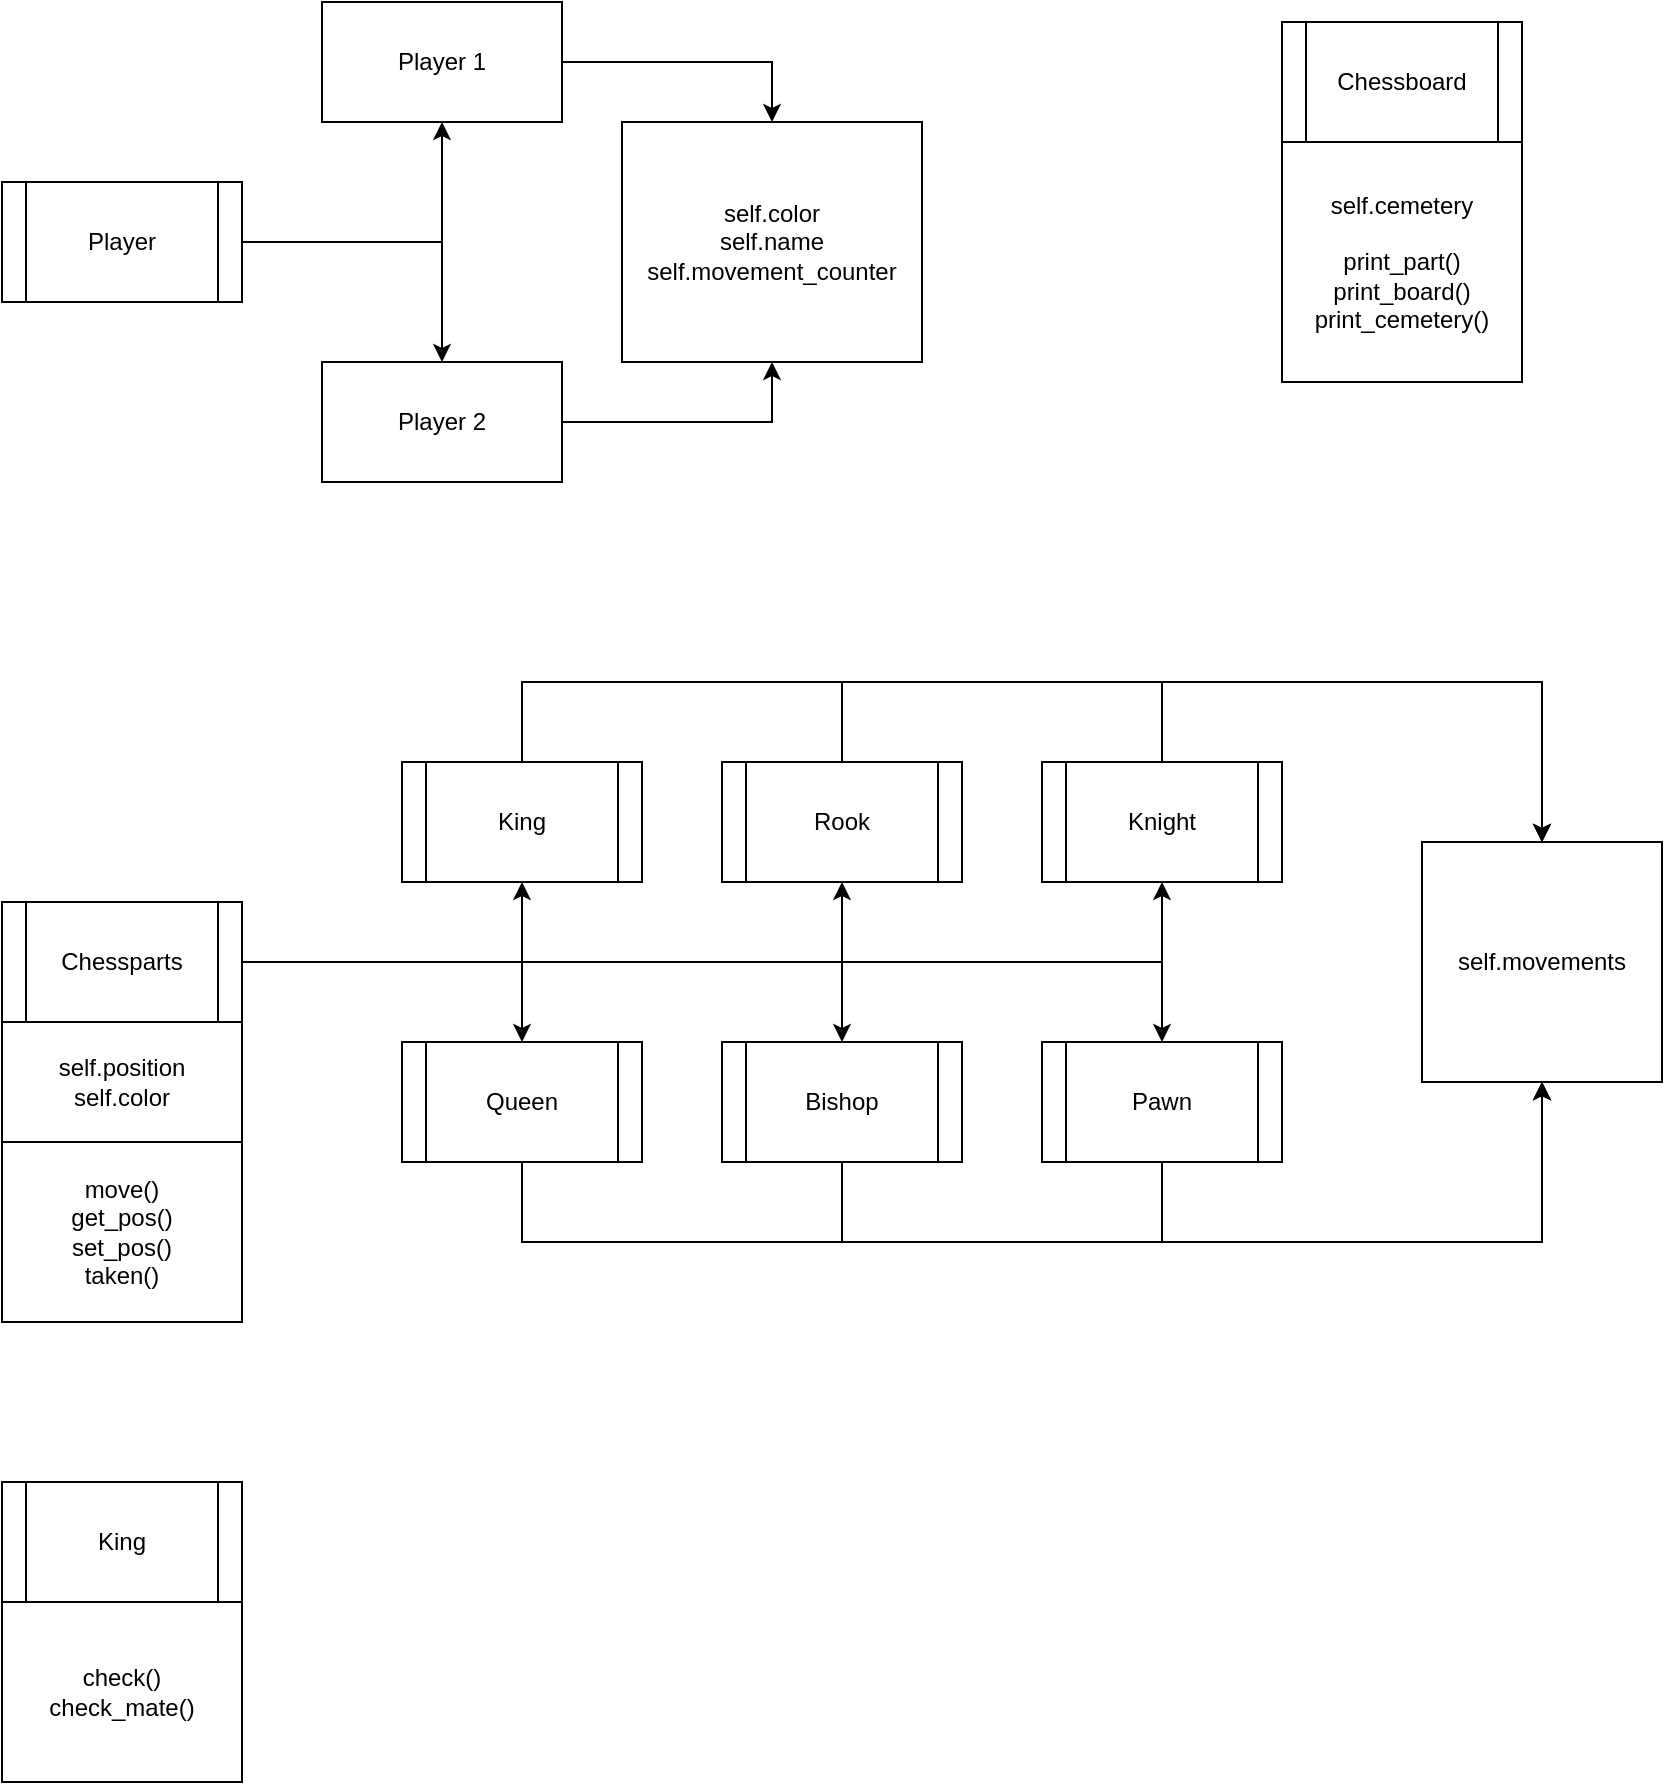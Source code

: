 <mxfile version="13.6.2" type="device"><diagram id="C5RBs43oDa-KdzZeNtuy" name="Class Architecture"><mxGraphModel dx="1490" dy="641" grid="1" gridSize="10" guides="1" tooltips="1" connect="1" arrows="1" fold="1" page="1" pageScale="1" pageWidth="827" pageHeight="1169" math="0" shadow="0"><root><mxCell id="WIyWlLk6GJQsqaUBKTNV-0"/><mxCell id="WIyWlLk6GJQsqaUBKTNV-1" parent="WIyWlLk6GJQsqaUBKTNV-0"/><mxCell id="pXIvDDEzCisED_3DfA8O-19" style="edgeStyle=orthogonalEdgeStyle;rounded=0;orthogonalLoop=1;jettySize=auto;html=1;entryX=0.5;entryY=1;entryDx=0;entryDy=0;" edge="1" parent="WIyWlLk6GJQsqaUBKTNV-1" source="pXIvDDEzCisED_3DfA8O-16" target="pXIvDDEzCisED_3DfA8O-17"><mxGeometry relative="1" as="geometry"/></mxCell><mxCell id="pXIvDDEzCisED_3DfA8O-20" style="edgeStyle=orthogonalEdgeStyle;rounded=0;orthogonalLoop=1;jettySize=auto;html=1;entryX=0.5;entryY=0;entryDx=0;entryDy=0;" edge="1" parent="WIyWlLk6GJQsqaUBKTNV-1" source="pXIvDDEzCisED_3DfA8O-16" target="pXIvDDEzCisED_3DfA8O-18"><mxGeometry relative="1" as="geometry"/></mxCell><mxCell id="pXIvDDEzCisED_3DfA8O-16" value="Player" style="shape=process;whiteSpace=wrap;html=1;backgroundOutline=1;" vertex="1" parent="WIyWlLk6GJQsqaUBKTNV-1"><mxGeometry x="40" y="150" width="120" height="60" as="geometry"/></mxCell><mxCell id="pXIvDDEzCisED_3DfA8O-39" style="edgeStyle=orthogonalEdgeStyle;rounded=0;orthogonalLoop=1;jettySize=auto;html=1;entryX=0.5;entryY=0;entryDx=0;entryDy=0;" edge="1" parent="WIyWlLk6GJQsqaUBKTNV-1" source="pXIvDDEzCisED_3DfA8O-17" target="pXIvDDEzCisED_3DfA8O-37"><mxGeometry relative="1" as="geometry"/></mxCell><mxCell id="pXIvDDEzCisED_3DfA8O-17" value="Player 1" style="rounded=0;whiteSpace=wrap;html=1;" vertex="1" parent="WIyWlLk6GJQsqaUBKTNV-1"><mxGeometry x="200" y="60" width="120" height="60" as="geometry"/></mxCell><mxCell id="pXIvDDEzCisED_3DfA8O-40" style="edgeStyle=orthogonalEdgeStyle;rounded=0;orthogonalLoop=1;jettySize=auto;html=1;entryX=0.5;entryY=1;entryDx=0;entryDy=0;" edge="1" parent="WIyWlLk6GJQsqaUBKTNV-1" source="pXIvDDEzCisED_3DfA8O-18" target="pXIvDDEzCisED_3DfA8O-37"><mxGeometry relative="1" as="geometry"/></mxCell><mxCell id="pXIvDDEzCisED_3DfA8O-18" value="Player 2" style="rounded=0;whiteSpace=wrap;html=1;" vertex="1" parent="WIyWlLk6GJQsqaUBKTNV-1"><mxGeometry x="200" y="240" width="120" height="60" as="geometry"/></mxCell><mxCell id="pXIvDDEzCisED_3DfA8O-29" style="edgeStyle=orthogonalEdgeStyle;rounded=0;orthogonalLoop=1;jettySize=auto;html=1;entryX=0.5;entryY=1;entryDx=0;entryDy=0;" edge="1" parent="WIyWlLk6GJQsqaUBKTNV-1" source="pXIvDDEzCisED_3DfA8O-21" target="pXIvDDEzCisED_3DfA8O-27"><mxGeometry relative="1" as="geometry"/></mxCell><mxCell id="pXIvDDEzCisED_3DfA8O-30" style="edgeStyle=orthogonalEdgeStyle;rounded=0;orthogonalLoop=1;jettySize=auto;html=1;entryX=0.5;entryY=0;entryDx=0;entryDy=0;" edge="1" parent="WIyWlLk6GJQsqaUBKTNV-1" source="pXIvDDEzCisED_3DfA8O-21" target="pXIvDDEzCisED_3DfA8O-28"><mxGeometry relative="1" as="geometry"/></mxCell><mxCell id="pXIvDDEzCisED_3DfA8O-31" style="edgeStyle=orthogonalEdgeStyle;rounded=0;orthogonalLoop=1;jettySize=auto;html=1;entryX=0.5;entryY=0;entryDx=0;entryDy=0;" edge="1" parent="WIyWlLk6GJQsqaUBKTNV-1" source="pXIvDDEzCisED_3DfA8O-21" target="pXIvDDEzCisED_3DfA8O-26"><mxGeometry relative="1" as="geometry"/></mxCell><mxCell id="pXIvDDEzCisED_3DfA8O-32" style="edgeStyle=orthogonalEdgeStyle;rounded=0;orthogonalLoop=1;jettySize=auto;html=1;entryX=0.5;entryY=1;entryDx=0;entryDy=0;" edge="1" parent="WIyWlLk6GJQsqaUBKTNV-1" source="pXIvDDEzCisED_3DfA8O-21" target="pXIvDDEzCisED_3DfA8O-25"><mxGeometry relative="1" as="geometry"/></mxCell><mxCell id="pXIvDDEzCisED_3DfA8O-33" style="edgeStyle=orthogonalEdgeStyle;rounded=0;orthogonalLoop=1;jettySize=auto;html=1;entryX=0.5;entryY=1;entryDx=0;entryDy=0;" edge="1" parent="WIyWlLk6GJQsqaUBKTNV-1" source="pXIvDDEzCisED_3DfA8O-21" target="pXIvDDEzCisED_3DfA8O-22"><mxGeometry relative="1" as="geometry"/></mxCell><mxCell id="pXIvDDEzCisED_3DfA8O-34" style="edgeStyle=orthogonalEdgeStyle;rounded=0;orthogonalLoop=1;jettySize=auto;html=1;entryX=0.5;entryY=0;entryDx=0;entryDy=0;" edge="1" parent="WIyWlLk6GJQsqaUBKTNV-1" source="pXIvDDEzCisED_3DfA8O-21" target="pXIvDDEzCisED_3DfA8O-24"><mxGeometry relative="1" as="geometry"/></mxCell><mxCell id="pXIvDDEzCisED_3DfA8O-21" value="Chessparts" style="shape=process;whiteSpace=wrap;html=1;backgroundOutline=1;" vertex="1" parent="WIyWlLk6GJQsqaUBKTNV-1"><mxGeometry x="40" y="510" width="120" height="60" as="geometry"/></mxCell><mxCell id="pXIvDDEzCisED_3DfA8O-48" style="edgeStyle=orthogonalEdgeStyle;rounded=0;orthogonalLoop=1;jettySize=auto;html=1;entryX=0.5;entryY=0;entryDx=0;entryDy=0;" edge="1" parent="WIyWlLk6GJQsqaUBKTNV-1" source="pXIvDDEzCisED_3DfA8O-22" target="pXIvDDEzCisED_3DfA8O-44"><mxGeometry relative="1" as="geometry"><Array as="points"><mxPoint x="300" y="400"/><mxPoint x="810" y="400"/></Array></mxGeometry></mxCell><mxCell id="pXIvDDEzCisED_3DfA8O-22" value="King" style="shape=process;whiteSpace=wrap;html=1;backgroundOutline=1;" vertex="1" parent="WIyWlLk6GJQsqaUBKTNV-1"><mxGeometry x="240" y="440" width="120" height="60" as="geometry"/></mxCell><mxCell id="pXIvDDEzCisED_3DfA8O-49" style="edgeStyle=orthogonalEdgeStyle;rounded=0;orthogonalLoop=1;jettySize=auto;html=1;entryX=0.5;entryY=1;entryDx=0;entryDy=0;" edge="1" parent="WIyWlLk6GJQsqaUBKTNV-1" source="pXIvDDEzCisED_3DfA8O-24" target="pXIvDDEzCisED_3DfA8O-44"><mxGeometry relative="1" as="geometry"><Array as="points"><mxPoint x="300" y="680"/><mxPoint x="810" y="680"/></Array></mxGeometry></mxCell><mxCell id="pXIvDDEzCisED_3DfA8O-24" value="Queen" style="shape=process;whiteSpace=wrap;html=1;backgroundOutline=1;" vertex="1" parent="WIyWlLk6GJQsqaUBKTNV-1"><mxGeometry x="240" y="580" width="120" height="60" as="geometry"/></mxCell><mxCell id="pXIvDDEzCisED_3DfA8O-47" style="edgeStyle=orthogonalEdgeStyle;rounded=0;orthogonalLoop=1;jettySize=auto;html=1;entryX=0.5;entryY=0;entryDx=0;entryDy=0;" edge="1" parent="WIyWlLk6GJQsqaUBKTNV-1" source="pXIvDDEzCisED_3DfA8O-25" target="pXIvDDEzCisED_3DfA8O-44"><mxGeometry relative="1" as="geometry"><Array as="points"><mxPoint x="460" y="400"/><mxPoint x="810" y="400"/></Array></mxGeometry></mxCell><mxCell id="pXIvDDEzCisED_3DfA8O-25" value="Rook" style="shape=process;whiteSpace=wrap;html=1;backgroundOutline=1;" vertex="1" parent="WIyWlLk6GJQsqaUBKTNV-1"><mxGeometry x="400" y="440" width="120" height="60" as="geometry"/></mxCell><mxCell id="pXIvDDEzCisED_3DfA8O-50" style="edgeStyle=orthogonalEdgeStyle;rounded=0;orthogonalLoop=1;jettySize=auto;html=1;entryX=0.5;entryY=1;entryDx=0;entryDy=0;" edge="1" parent="WIyWlLk6GJQsqaUBKTNV-1" source="pXIvDDEzCisED_3DfA8O-26" target="pXIvDDEzCisED_3DfA8O-44"><mxGeometry relative="1" as="geometry"><Array as="points"><mxPoint x="460" y="680"/><mxPoint x="810" y="680"/></Array></mxGeometry></mxCell><mxCell id="pXIvDDEzCisED_3DfA8O-26" value="Bishop" style="shape=process;whiteSpace=wrap;html=1;backgroundOutline=1;" vertex="1" parent="WIyWlLk6GJQsqaUBKTNV-1"><mxGeometry x="400" y="580" width="120" height="60" as="geometry"/></mxCell><mxCell id="pXIvDDEzCisED_3DfA8O-45" style="edgeStyle=orthogonalEdgeStyle;rounded=0;orthogonalLoop=1;jettySize=auto;html=1;entryX=0.5;entryY=0;entryDx=0;entryDy=0;" edge="1" parent="WIyWlLk6GJQsqaUBKTNV-1" source="pXIvDDEzCisED_3DfA8O-27" target="pXIvDDEzCisED_3DfA8O-44"><mxGeometry relative="1" as="geometry"><Array as="points"><mxPoint x="620" y="400"/><mxPoint x="810" y="400"/></Array></mxGeometry></mxCell><mxCell id="pXIvDDEzCisED_3DfA8O-27" value="Knight" style="shape=process;whiteSpace=wrap;html=1;backgroundOutline=1;" vertex="1" parent="WIyWlLk6GJQsqaUBKTNV-1"><mxGeometry x="560" y="440" width="120" height="60" as="geometry"/></mxCell><mxCell id="pXIvDDEzCisED_3DfA8O-52" style="edgeStyle=orthogonalEdgeStyle;rounded=0;orthogonalLoop=1;jettySize=auto;html=1;entryX=0.5;entryY=1;entryDx=0;entryDy=0;" edge="1" parent="WIyWlLk6GJQsqaUBKTNV-1" source="pXIvDDEzCisED_3DfA8O-28" target="pXIvDDEzCisED_3DfA8O-44"><mxGeometry relative="1" as="geometry"><Array as="points"><mxPoint x="620" y="680"/><mxPoint x="810" y="680"/></Array></mxGeometry></mxCell><mxCell id="pXIvDDEzCisED_3DfA8O-28" value="Pawn" style="shape=process;whiteSpace=wrap;html=1;backgroundOutline=1;" vertex="1" parent="WIyWlLk6GJQsqaUBKTNV-1"><mxGeometry x="560" y="580" width="120" height="60" as="geometry"/></mxCell><mxCell id="pXIvDDEzCisED_3DfA8O-35" value="self.position&lt;br&gt;self.color" style="rounded=0;whiteSpace=wrap;html=1;" vertex="1" parent="WIyWlLk6GJQsqaUBKTNV-1"><mxGeometry x="40" y="570" width="120" height="60" as="geometry"/></mxCell><mxCell id="pXIvDDEzCisED_3DfA8O-36" value="move()&lt;br&gt;get_pos()&lt;br&gt;set_pos()&lt;br&gt;taken()" style="rounded=0;whiteSpace=wrap;html=1;" vertex="1" parent="WIyWlLk6GJQsqaUBKTNV-1"><mxGeometry x="40" y="630" width="120" height="90" as="geometry"/></mxCell><mxCell id="pXIvDDEzCisED_3DfA8O-37" value="self.color&lt;br&gt;self.name&lt;br&gt;self.movement_counter" style="rounded=0;whiteSpace=wrap;html=1;" vertex="1" parent="WIyWlLk6GJQsqaUBKTNV-1"><mxGeometry x="350" y="120" width="150" height="120" as="geometry"/></mxCell><mxCell id="pXIvDDEzCisED_3DfA8O-44" value="self.movements" style="rounded=0;whiteSpace=wrap;html=1;" vertex="1" parent="WIyWlLk6GJQsqaUBKTNV-1"><mxGeometry x="750" y="480" width="120" height="120" as="geometry"/></mxCell><mxCell id="pXIvDDEzCisED_3DfA8O-53" value="King" style="shape=process;whiteSpace=wrap;html=1;backgroundOutline=1;" vertex="1" parent="WIyWlLk6GJQsqaUBKTNV-1"><mxGeometry x="40" y="800" width="120" height="60" as="geometry"/></mxCell><mxCell id="pXIvDDEzCisED_3DfA8O-54" value="check()&lt;br&gt;check_mate()" style="rounded=0;whiteSpace=wrap;html=1;" vertex="1" parent="WIyWlLk6GJQsqaUBKTNV-1"><mxGeometry x="40" y="860" width="120" height="90" as="geometry"/></mxCell><mxCell id="pXIvDDEzCisED_3DfA8O-55" value="Chessboard" style="shape=process;whiteSpace=wrap;html=1;backgroundOutline=1;" vertex="1" parent="WIyWlLk6GJQsqaUBKTNV-1"><mxGeometry x="680" y="70" width="120" height="60" as="geometry"/></mxCell><mxCell id="pXIvDDEzCisED_3DfA8O-56" value="self.cemetery&lt;br&gt;&lt;br&gt;print_part()&lt;br&gt;print_board()&lt;br&gt;print_cemetery()" style="rounded=0;whiteSpace=wrap;html=1;" vertex="1" parent="WIyWlLk6GJQsqaUBKTNV-1"><mxGeometry x="680" y="130" width="120" height="120" as="geometry"/></mxCell></root></mxGraphModel></diagram></mxfile>